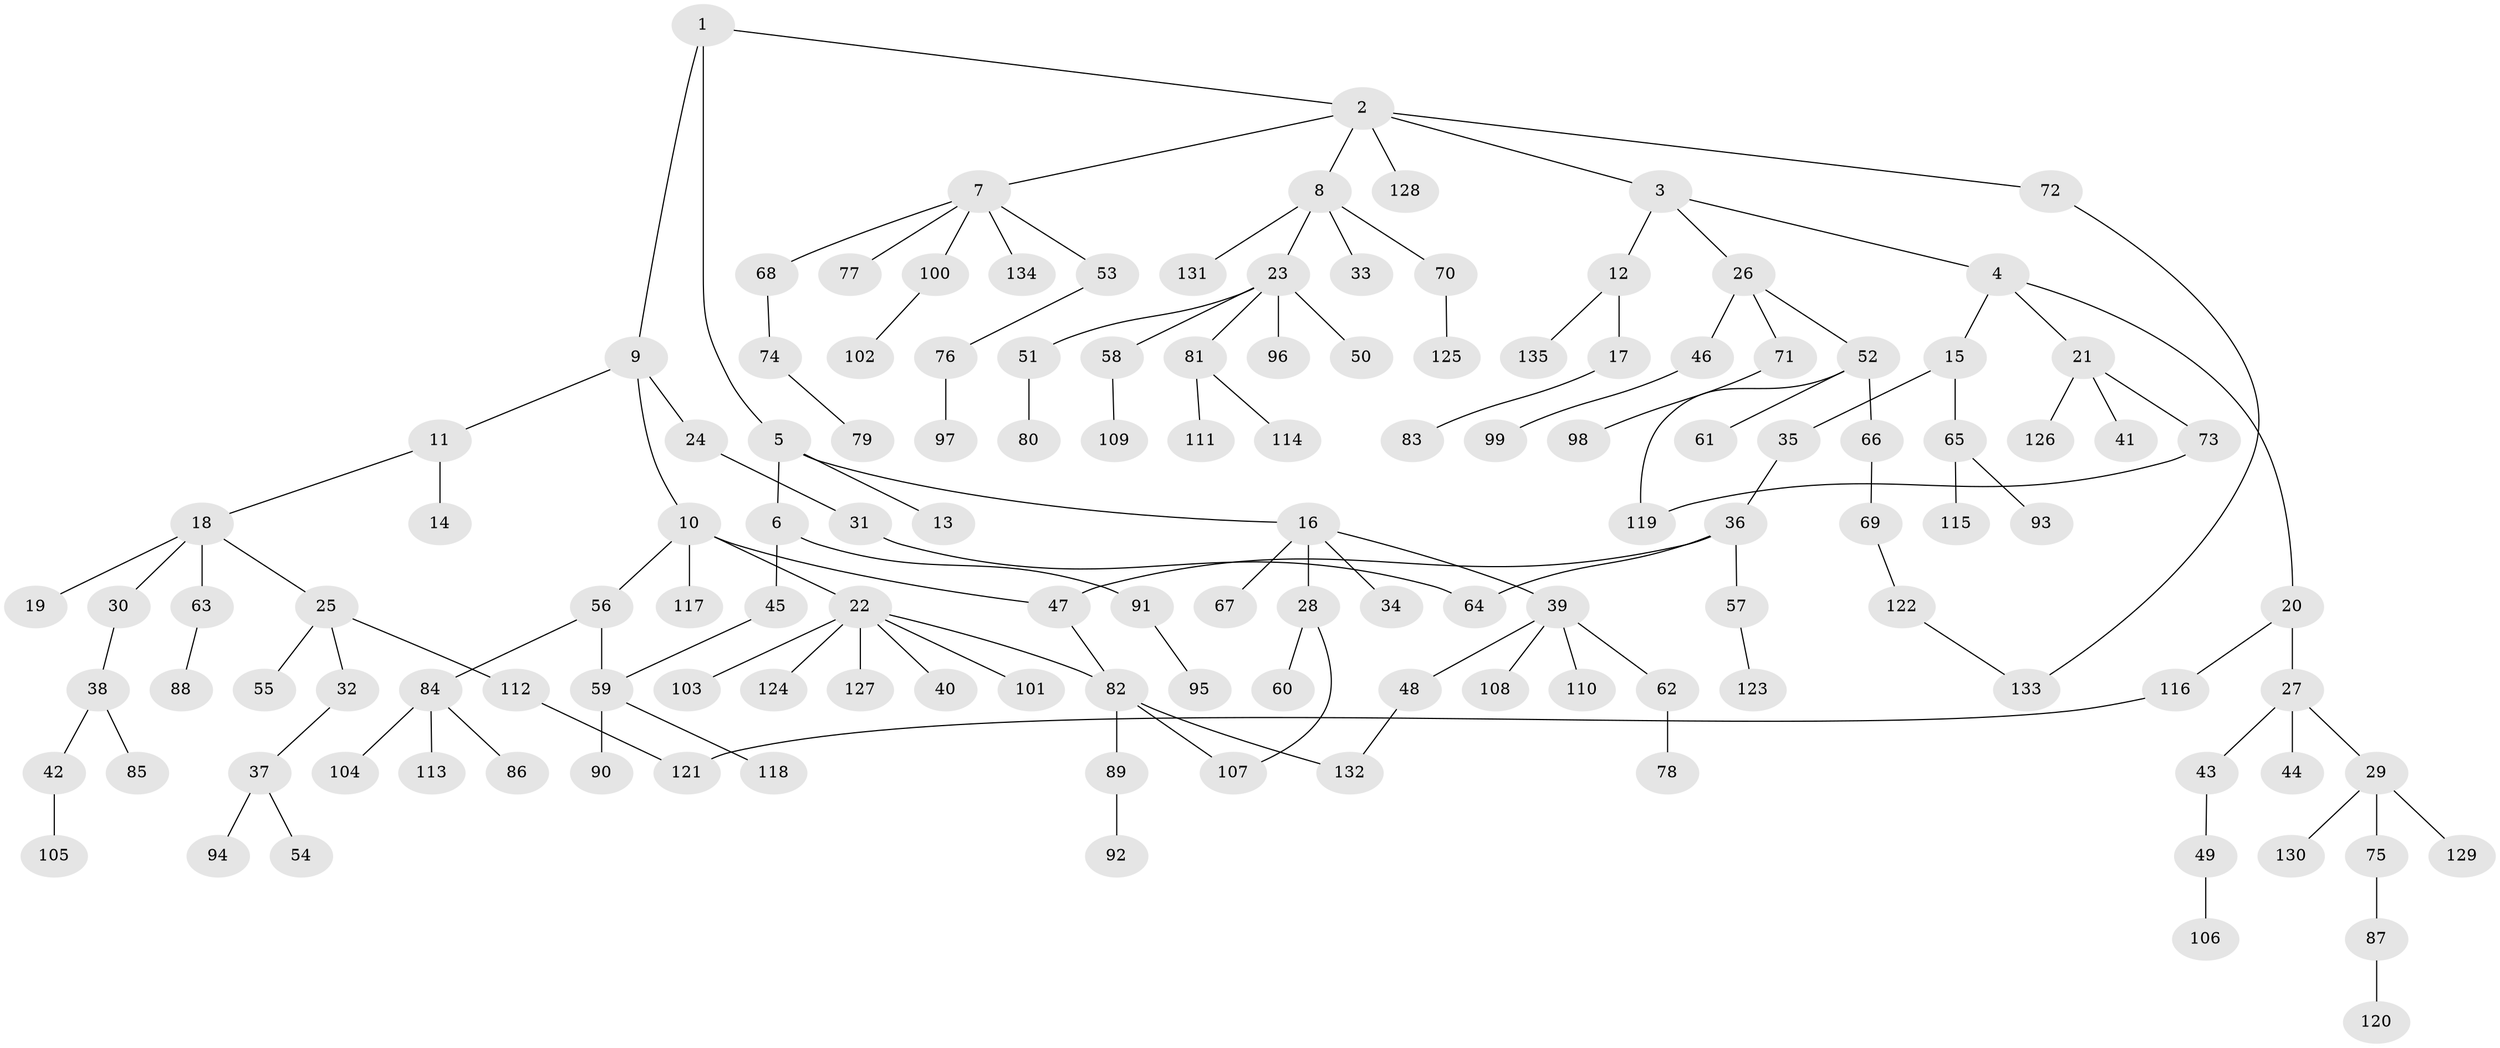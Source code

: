 // coarse degree distribution, {4: 0.0975609756097561, 5: 0.06097560975609756, 3: 0.14634146341463414, 2: 0.24390243902439024, 6: 0.024390243902439025, 1: 0.4268292682926829}
// Generated by graph-tools (version 1.1) at 2025/36/03/04/25 23:36:09]
// undirected, 135 vertices, 143 edges
graph export_dot {
  node [color=gray90,style=filled];
  1;
  2;
  3;
  4;
  5;
  6;
  7;
  8;
  9;
  10;
  11;
  12;
  13;
  14;
  15;
  16;
  17;
  18;
  19;
  20;
  21;
  22;
  23;
  24;
  25;
  26;
  27;
  28;
  29;
  30;
  31;
  32;
  33;
  34;
  35;
  36;
  37;
  38;
  39;
  40;
  41;
  42;
  43;
  44;
  45;
  46;
  47;
  48;
  49;
  50;
  51;
  52;
  53;
  54;
  55;
  56;
  57;
  58;
  59;
  60;
  61;
  62;
  63;
  64;
  65;
  66;
  67;
  68;
  69;
  70;
  71;
  72;
  73;
  74;
  75;
  76;
  77;
  78;
  79;
  80;
  81;
  82;
  83;
  84;
  85;
  86;
  87;
  88;
  89;
  90;
  91;
  92;
  93;
  94;
  95;
  96;
  97;
  98;
  99;
  100;
  101;
  102;
  103;
  104;
  105;
  106;
  107;
  108;
  109;
  110;
  111;
  112;
  113;
  114;
  115;
  116;
  117;
  118;
  119;
  120;
  121;
  122;
  123;
  124;
  125;
  126;
  127;
  128;
  129;
  130;
  131;
  132;
  133;
  134;
  135;
  1 -- 2;
  1 -- 5;
  1 -- 9;
  2 -- 3;
  2 -- 7;
  2 -- 8;
  2 -- 72;
  2 -- 128;
  3 -- 4;
  3 -- 12;
  3 -- 26;
  4 -- 15;
  4 -- 20;
  4 -- 21;
  5 -- 6;
  5 -- 13;
  5 -- 16;
  6 -- 45;
  6 -- 91;
  7 -- 53;
  7 -- 68;
  7 -- 77;
  7 -- 100;
  7 -- 134;
  8 -- 23;
  8 -- 33;
  8 -- 70;
  8 -- 131;
  9 -- 10;
  9 -- 11;
  9 -- 24;
  10 -- 22;
  10 -- 56;
  10 -- 117;
  10 -- 47;
  11 -- 14;
  11 -- 18;
  12 -- 17;
  12 -- 135;
  15 -- 35;
  15 -- 65;
  16 -- 28;
  16 -- 34;
  16 -- 39;
  16 -- 67;
  17 -- 83;
  18 -- 19;
  18 -- 25;
  18 -- 30;
  18 -- 63;
  20 -- 27;
  20 -- 116;
  21 -- 41;
  21 -- 73;
  21 -- 126;
  22 -- 40;
  22 -- 101;
  22 -- 103;
  22 -- 124;
  22 -- 127;
  22 -- 82;
  23 -- 50;
  23 -- 51;
  23 -- 58;
  23 -- 81;
  23 -- 96;
  24 -- 31;
  25 -- 32;
  25 -- 55;
  25 -- 112;
  26 -- 46;
  26 -- 52;
  26 -- 71;
  27 -- 29;
  27 -- 43;
  27 -- 44;
  28 -- 60;
  28 -- 107;
  29 -- 75;
  29 -- 129;
  29 -- 130;
  30 -- 38;
  31 -- 64;
  32 -- 37;
  35 -- 36;
  36 -- 47;
  36 -- 57;
  36 -- 64;
  37 -- 54;
  37 -- 94;
  38 -- 42;
  38 -- 85;
  39 -- 48;
  39 -- 62;
  39 -- 108;
  39 -- 110;
  42 -- 105;
  43 -- 49;
  45 -- 59;
  46 -- 99;
  47 -- 82;
  48 -- 132;
  49 -- 106;
  51 -- 80;
  52 -- 61;
  52 -- 66;
  52 -- 119;
  53 -- 76;
  56 -- 84;
  56 -- 59;
  57 -- 123;
  58 -- 109;
  59 -- 90;
  59 -- 118;
  62 -- 78;
  63 -- 88;
  65 -- 93;
  65 -- 115;
  66 -- 69;
  68 -- 74;
  69 -- 122;
  70 -- 125;
  71 -- 98;
  72 -- 133;
  73 -- 119;
  74 -- 79;
  75 -- 87;
  76 -- 97;
  81 -- 111;
  81 -- 114;
  82 -- 89;
  82 -- 107;
  82 -- 132;
  84 -- 86;
  84 -- 104;
  84 -- 113;
  87 -- 120;
  89 -- 92;
  91 -- 95;
  100 -- 102;
  112 -- 121;
  116 -- 121;
  122 -- 133;
}
